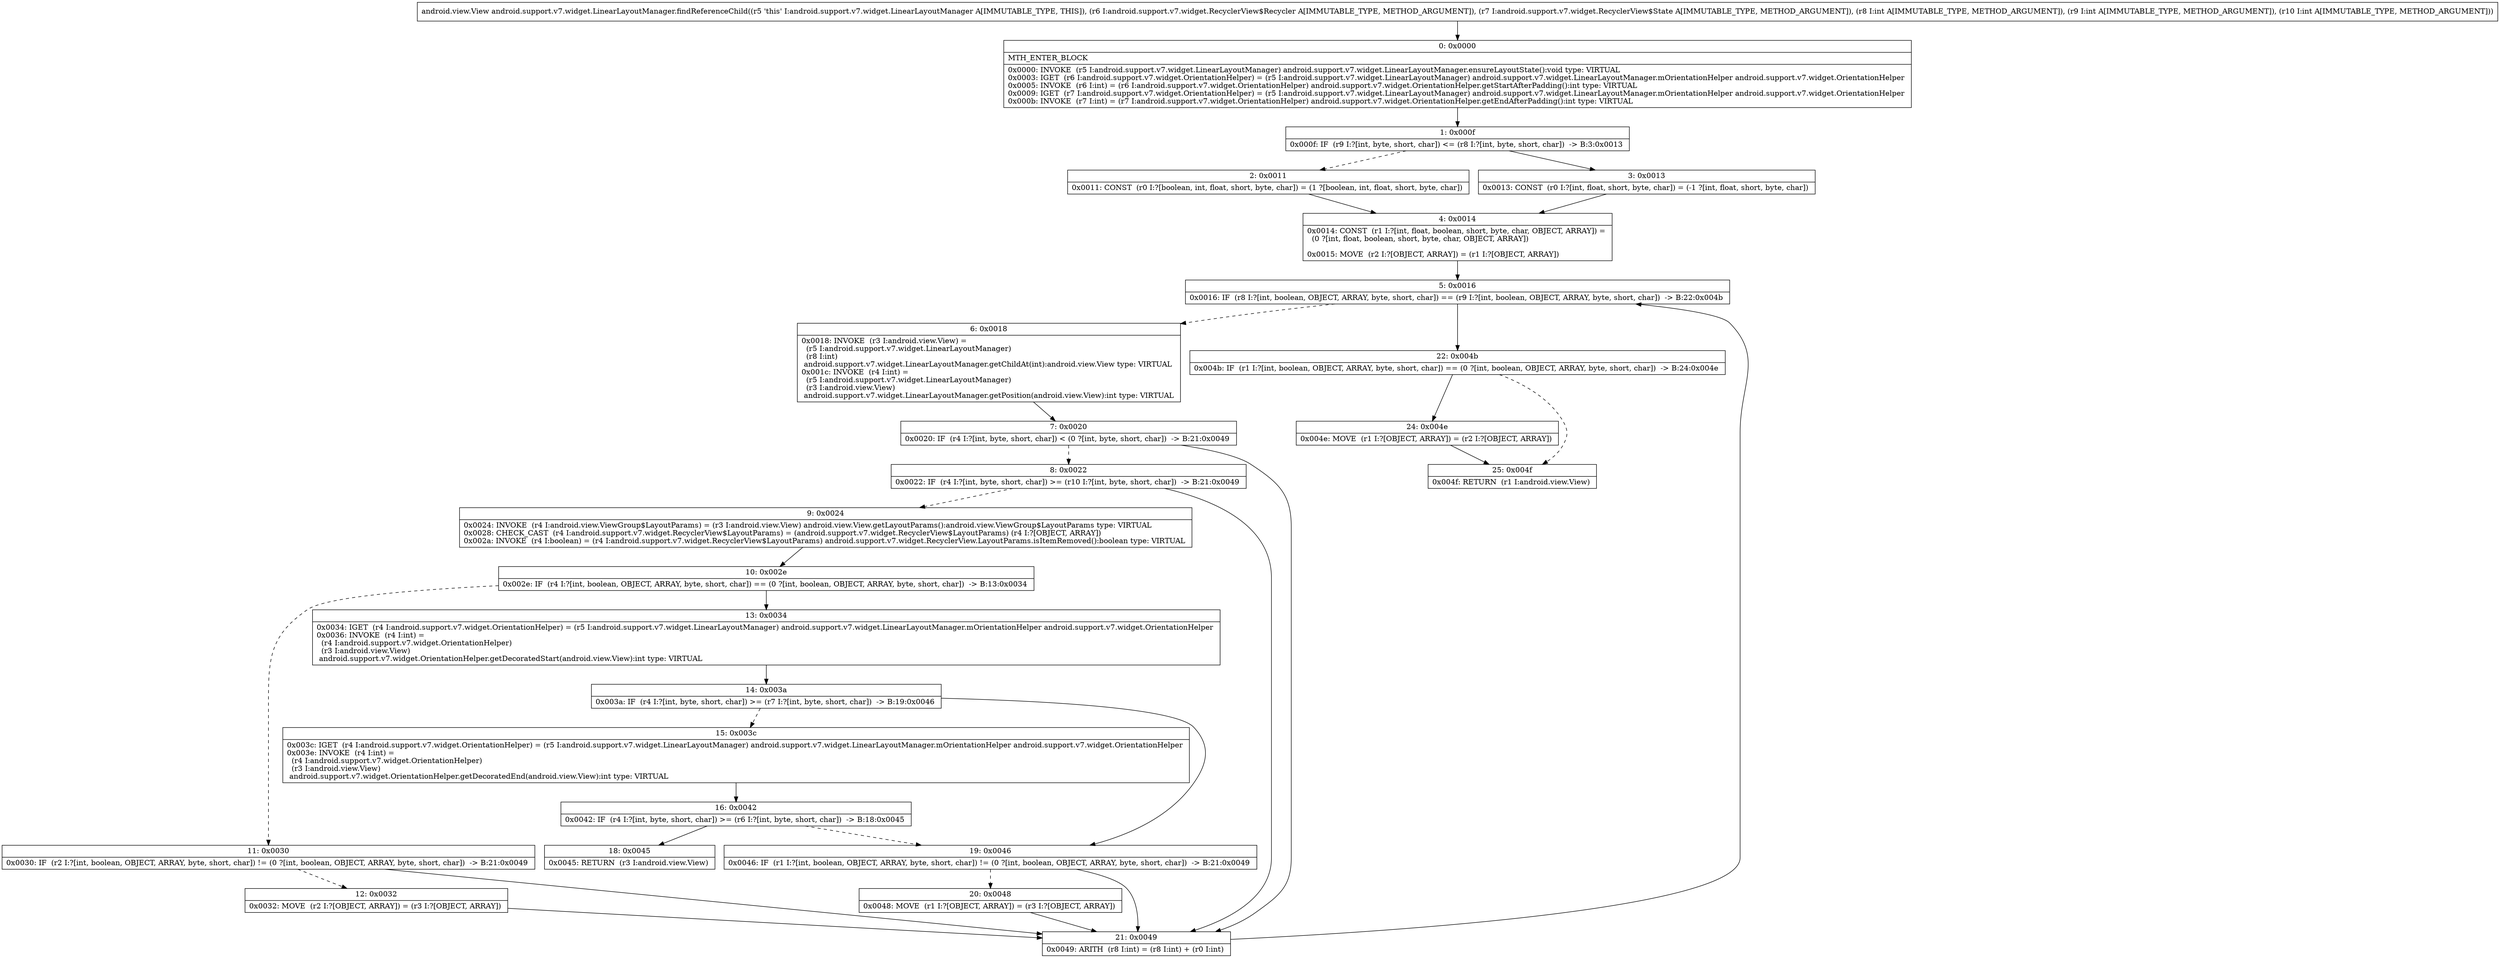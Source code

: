 digraph "CFG forandroid.support.v7.widget.LinearLayoutManager.findReferenceChild(Landroid\/support\/v7\/widget\/RecyclerView$Recycler;Landroid\/support\/v7\/widget\/RecyclerView$State;III)Landroid\/view\/View;" {
Node_0 [shape=record,label="{0\:\ 0x0000|MTH_ENTER_BLOCK\l|0x0000: INVOKE  (r5 I:android.support.v7.widget.LinearLayoutManager) android.support.v7.widget.LinearLayoutManager.ensureLayoutState():void type: VIRTUAL \l0x0003: IGET  (r6 I:android.support.v7.widget.OrientationHelper) = (r5 I:android.support.v7.widget.LinearLayoutManager) android.support.v7.widget.LinearLayoutManager.mOrientationHelper android.support.v7.widget.OrientationHelper \l0x0005: INVOKE  (r6 I:int) = (r6 I:android.support.v7.widget.OrientationHelper) android.support.v7.widget.OrientationHelper.getStartAfterPadding():int type: VIRTUAL \l0x0009: IGET  (r7 I:android.support.v7.widget.OrientationHelper) = (r5 I:android.support.v7.widget.LinearLayoutManager) android.support.v7.widget.LinearLayoutManager.mOrientationHelper android.support.v7.widget.OrientationHelper \l0x000b: INVOKE  (r7 I:int) = (r7 I:android.support.v7.widget.OrientationHelper) android.support.v7.widget.OrientationHelper.getEndAfterPadding():int type: VIRTUAL \l}"];
Node_1 [shape=record,label="{1\:\ 0x000f|0x000f: IF  (r9 I:?[int, byte, short, char]) \<= (r8 I:?[int, byte, short, char])  \-\> B:3:0x0013 \l}"];
Node_2 [shape=record,label="{2\:\ 0x0011|0x0011: CONST  (r0 I:?[boolean, int, float, short, byte, char]) = (1 ?[boolean, int, float, short, byte, char]) \l}"];
Node_3 [shape=record,label="{3\:\ 0x0013|0x0013: CONST  (r0 I:?[int, float, short, byte, char]) = (\-1 ?[int, float, short, byte, char]) \l}"];
Node_4 [shape=record,label="{4\:\ 0x0014|0x0014: CONST  (r1 I:?[int, float, boolean, short, byte, char, OBJECT, ARRAY]) = \l  (0 ?[int, float, boolean, short, byte, char, OBJECT, ARRAY])\l \l0x0015: MOVE  (r2 I:?[OBJECT, ARRAY]) = (r1 I:?[OBJECT, ARRAY]) \l}"];
Node_5 [shape=record,label="{5\:\ 0x0016|0x0016: IF  (r8 I:?[int, boolean, OBJECT, ARRAY, byte, short, char]) == (r9 I:?[int, boolean, OBJECT, ARRAY, byte, short, char])  \-\> B:22:0x004b \l}"];
Node_6 [shape=record,label="{6\:\ 0x0018|0x0018: INVOKE  (r3 I:android.view.View) = \l  (r5 I:android.support.v7.widget.LinearLayoutManager)\l  (r8 I:int)\l android.support.v7.widget.LinearLayoutManager.getChildAt(int):android.view.View type: VIRTUAL \l0x001c: INVOKE  (r4 I:int) = \l  (r5 I:android.support.v7.widget.LinearLayoutManager)\l  (r3 I:android.view.View)\l android.support.v7.widget.LinearLayoutManager.getPosition(android.view.View):int type: VIRTUAL \l}"];
Node_7 [shape=record,label="{7\:\ 0x0020|0x0020: IF  (r4 I:?[int, byte, short, char]) \< (0 ?[int, byte, short, char])  \-\> B:21:0x0049 \l}"];
Node_8 [shape=record,label="{8\:\ 0x0022|0x0022: IF  (r4 I:?[int, byte, short, char]) \>= (r10 I:?[int, byte, short, char])  \-\> B:21:0x0049 \l}"];
Node_9 [shape=record,label="{9\:\ 0x0024|0x0024: INVOKE  (r4 I:android.view.ViewGroup$LayoutParams) = (r3 I:android.view.View) android.view.View.getLayoutParams():android.view.ViewGroup$LayoutParams type: VIRTUAL \l0x0028: CHECK_CAST  (r4 I:android.support.v7.widget.RecyclerView$LayoutParams) = (android.support.v7.widget.RecyclerView$LayoutParams) (r4 I:?[OBJECT, ARRAY]) \l0x002a: INVOKE  (r4 I:boolean) = (r4 I:android.support.v7.widget.RecyclerView$LayoutParams) android.support.v7.widget.RecyclerView.LayoutParams.isItemRemoved():boolean type: VIRTUAL \l}"];
Node_10 [shape=record,label="{10\:\ 0x002e|0x002e: IF  (r4 I:?[int, boolean, OBJECT, ARRAY, byte, short, char]) == (0 ?[int, boolean, OBJECT, ARRAY, byte, short, char])  \-\> B:13:0x0034 \l}"];
Node_11 [shape=record,label="{11\:\ 0x0030|0x0030: IF  (r2 I:?[int, boolean, OBJECT, ARRAY, byte, short, char]) != (0 ?[int, boolean, OBJECT, ARRAY, byte, short, char])  \-\> B:21:0x0049 \l}"];
Node_12 [shape=record,label="{12\:\ 0x0032|0x0032: MOVE  (r2 I:?[OBJECT, ARRAY]) = (r3 I:?[OBJECT, ARRAY]) \l}"];
Node_13 [shape=record,label="{13\:\ 0x0034|0x0034: IGET  (r4 I:android.support.v7.widget.OrientationHelper) = (r5 I:android.support.v7.widget.LinearLayoutManager) android.support.v7.widget.LinearLayoutManager.mOrientationHelper android.support.v7.widget.OrientationHelper \l0x0036: INVOKE  (r4 I:int) = \l  (r4 I:android.support.v7.widget.OrientationHelper)\l  (r3 I:android.view.View)\l android.support.v7.widget.OrientationHelper.getDecoratedStart(android.view.View):int type: VIRTUAL \l}"];
Node_14 [shape=record,label="{14\:\ 0x003a|0x003a: IF  (r4 I:?[int, byte, short, char]) \>= (r7 I:?[int, byte, short, char])  \-\> B:19:0x0046 \l}"];
Node_15 [shape=record,label="{15\:\ 0x003c|0x003c: IGET  (r4 I:android.support.v7.widget.OrientationHelper) = (r5 I:android.support.v7.widget.LinearLayoutManager) android.support.v7.widget.LinearLayoutManager.mOrientationHelper android.support.v7.widget.OrientationHelper \l0x003e: INVOKE  (r4 I:int) = \l  (r4 I:android.support.v7.widget.OrientationHelper)\l  (r3 I:android.view.View)\l android.support.v7.widget.OrientationHelper.getDecoratedEnd(android.view.View):int type: VIRTUAL \l}"];
Node_16 [shape=record,label="{16\:\ 0x0042|0x0042: IF  (r4 I:?[int, byte, short, char]) \>= (r6 I:?[int, byte, short, char])  \-\> B:18:0x0045 \l}"];
Node_18 [shape=record,label="{18\:\ 0x0045|0x0045: RETURN  (r3 I:android.view.View) \l}"];
Node_19 [shape=record,label="{19\:\ 0x0046|0x0046: IF  (r1 I:?[int, boolean, OBJECT, ARRAY, byte, short, char]) != (0 ?[int, boolean, OBJECT, ARRAY, byte, short, char])  \-\> B:21:0x0049 \l}"];
Node_20 [shape=record,label="{20\:\ 0x0048|0x0048: MOVE  (r1 I:?[OBJECT, ARRAY]) = (r3 I:?[OBJECT, ARRAY]) \l}"];
Node_21 [shape=record,label="{21\:\ 0x0049|0x0049: ARITH  (r8 I:int) = (r8 I:int) + (r0 I:int) \l}"];
Node_22 [shape=record,label="{22\:\ 0x004b|0x004b: IF  (r1 I:?[int, boolean, OBJECT, ARRAY, byte, short, char]) == (0 ?[int, boolean, OBJECT, ARRAY, byte, short, char])  \-\> B:24:0x004e \l}"];
Node_24 [shape=record,label="{24\:\ 0x004e|0x004e: MOVE  (r1 I:?[OBJECT, ARRAY]) = (r2 I:?[OBJECT, ARRAY]) \l}"];
Node_25 [shape=record,label="{25\:\ 0x004f|0x004f: RETURN  (r1 I:android.view.View) \l}"];
MethodNode[shape=record,label="{android.view.View android.support.v7.widget.LinearLayoutManager.findReferenceChild((r5 'this' I:android.support.v7.widget.LinearLayoutManager A[IMMUTABLE_TYPE, THIS]), (r6 I:android.support.v7.widget.RecyclerView$Recycler A[IMMUTABLE_TYPE, METHOD_ARGUMENT]), (r7 I:android.support.v7.widget.RecyclerView$State A[IMMUTABLE_TYPE, METHOD_ARGUMENT]), (r8 I:int A[IMMUTABLE_TYPE, METHOD_ARGUMENT]), (r9 I:int A[IMMUTABLE_TYPE, METHOD_ARGUMENT]), (r10 I:int A[IMMUTABLE_TYPE, METHOD_ARGUMENT])) }"];
MethodNode -> Node_0;
Node_0 -> Node_1;
Node_1 -> Node_2[style=dashed];
Node_1 -> Node_3;
Node_2 -> Node_4;
Node_3 -> Node_4;
Node_4 -> Node_5;
Node_5 -> Node_6[style=dashed];
Node_5 -> Node_22;
Node_6 -> Node_7;
Node_7 -> Node_8[style=dashed];
Node_7 -> Node_21;
Node_8 -> Node_9[style=dashed];
Node_8 -> Node_21;
Node_9 -> Node_10;
Node_10 -> Node_11[style=dashed];
Node_10 -> Node_13;
Node_11 -> Node_12[style=dashed];
Node_11 -> Node_21;
Node_12 -> Node_21;
Node_13 -> Node_14;
Node_14 -> Node_15[style=dashed];
Node_14 -> Node_19;
Node_15 -> Node_16;
Node_16 -> Node_18;
Node_16 -> Node_19[style=dashed];
Node_19 -> Node_20[style=dashed];
Node_19 -> Node_21;
Node_20 -> Node_21;
Node_21 -> Node_5;
Node_22 -> Node_24;
Node_22 -> Node_25[style=dashed];
Node_24 -> Node_25;
}

